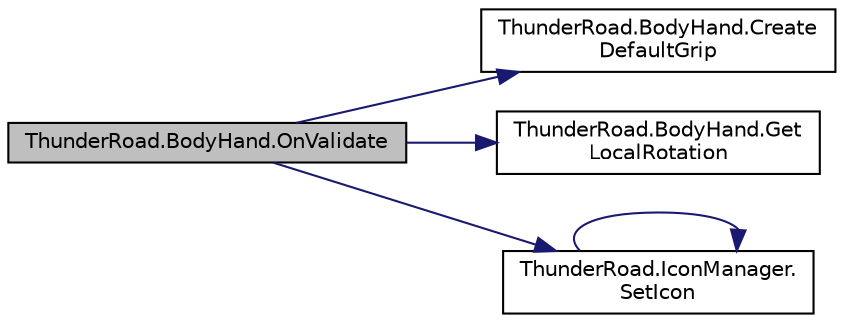digraph "ThunderRoad.BodyHand.OnValidate"
{
 // LATEX_PDF_SIZE
  edge [fontname="Helvetica",fontsize="10",labelfontname="Helvetica",labelfontsize="10"];
  node [fontname="Helvetica",fontsize="10",shape=record];
  rankdir="LR";
  Node1 [label="ThunderRoad.BodyHand.OnValidate",height=0.2,width=0.4,color="black", fillcolor="grey75", style="filled", fontcolor="black",tooltip="Called when [validate]."];
  Node1 -> Node2 [color="midnightblue",fontsize="10",style="solid",fontname="Helvetica"];
  Node2 [label="ThunderRoad.BodyHand.Create\lDefaultGrip",height=0.2,width=0.4,color="black", fillcolor="white", style="filled",URL="$class_thunder_road_1_1_body_hand.html#a2b44d35e87f5f51b57f937ac1ed65808",tooltip="Creates the default grip."];
  Node1 -> Node3 [color="midnightblue",fontsize="10",style="solid",fontname="Helvetica"];
  Node3 [label="ThunderRoad.BodyHand.Get\lLocalRotation",height=0.2,width=0.4,color="black", fillcolor="white", style="filled",URL="$class_thunder_road_1_1_body_hand.html#a6c9b30f266324cb6595069d708cf836a",tooltip="Gets the local rotation."];
  Node1 -> Node4 [color="midnightblue",fontsize="10",style="solid",fontname="Helvetica"];
  Node4 [label="ThunderRoad.IconManager.\lSetIcon",height=0.2,width=0.4,color="black", fillcolor="white", style="filled",URL="$class_thunder_road_1_1_icon_manager.html#a7c768a3eaba901dbaa89665532e4e28c",tooltip="Sets the icon."];
  Node4 -> Node4 [color="midnightblue",fontsize="10",style="solid",fontname="Helvetica"];
}
